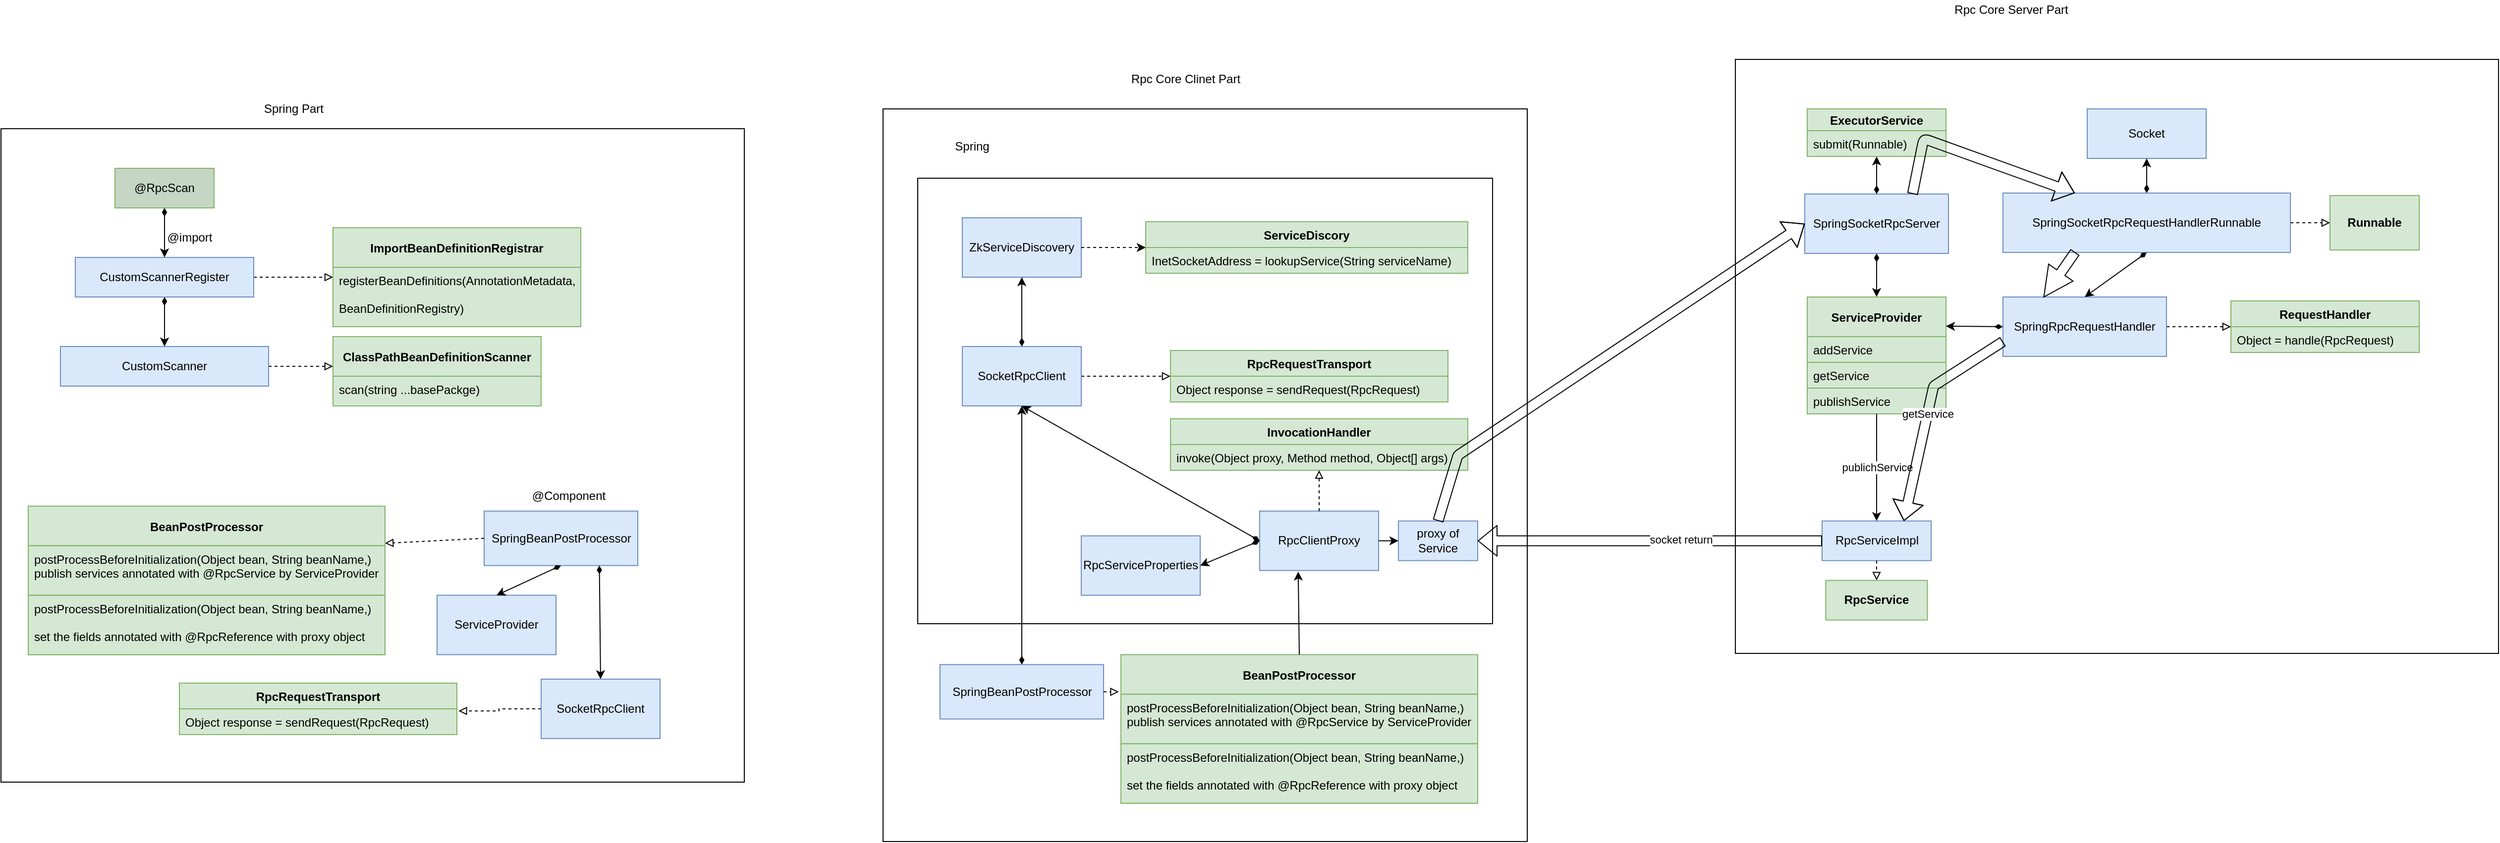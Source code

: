<mxfile version="14.2.5" type="github">
  <diagram id="BumKpP9zG7-PkTxgRSuZ" name="Page-1">
    <mxGraphModel dx="1863" dy="862" grid="1" gridSize="10" guides="1" tooltips="1" connect="1" arrows="1" fold="1" page="0" pageScale="1" pageWidth="1200" pageHeight="1920" math="0" shadow="0">
      <root>
        <mxCell id="0" />
        <mxCell id="1" parent="0" />
        <mxCell id="OFLN6ch1py2yGaiHkbmR-164" value="" style="rounded=0;whiteSpace=wrap;html=1;strokeWidth=1;" vertex="1" parent="1">
          <mxGeometry x="1470" y="230" width="770" height="600" as="geometry" />
        </mxCell>
        <mxCell id="OFLN6ch1py2yGaiHkbmR-28" value="" style="rounded=0;whiteSpace=wrap;html=1;" vertex="1" parent="1">
          <mxGeometry x="610" y="280" width="650" height="740" as="geometry" />
        </mxCell>
        <mxCell id="OFLN6ch1py2yGaiHkbmR-104" value="" style="rounded=0;whiteSpace=wrap;html=1;strokeWidth=1;" vertex="1" parent="1">
          <mxGeometry x="645" y="350" width="580" height="450" as="geometry" />
        </mxCell>
        <mxCell id="OFLN6ch1py2yGaiHkbmR-25" value="" style="rounded=0;whiteSpace=wrap;html=1;" vertex="1" parent="1">
          <mxGeometry x="-280" y="300" width="750" height="660" as="geometry" />
        </mxCell>
        <mxCell id="OFLN6ch1py2yGaiHkbmR-8" value="" style="edgeStyle=orthogonalEdgeStyle;rounded=0;orthogonalLoop=1;jettySize=auto;html=1;startArrow=diamondThin;startFill=1;" edge="1" parent="1" source="OFLN6ch1py2yGaiHkbmR-2" target="OFLN6ch1py2yGaiHkbmR-7">
          <mxGeometry relative="1" as="geometry" />
        </mxCell>
        <mxCell id="OFLN6ch1py2yGaiHkbmR-12" value="" style="edgeStyle=orthogonalEdgeStyle;rounded=0;orthogonalLoop=1;jettySize=auto;html=1;startArrow=none;startFill=0;endArrow=block;endFill=0;dashed=1;" edge="1" parent="1" source="OFLN6ch1py2yGaiHkbmR-2">
          <mxGeometry relative="1" as="geometry">
            <mxPoint x="55" y="450" as="targetPoint" />
          </mxGeometry>
        </mxCell>
        <mxCell id="OFLN6ch1py2yGaiHkbmR-2" value="CustomScannerRegister" style="rounded=0;whiteSpace=wrap;html=1;fillColor=#dae8fc;strokeColor=#6c8ebf;" vertex="1" parent="1">
          <mxGeometry x="-205" y="430" width="180" height="40" as="geometry" />
        </mxCell>
        <mxCell id="OFLN6ch1py2yGaiHkbmR-3" value="&lt;div&gt;@RpcScan&lt;/div&gt;" style="rounded=0;whiteSpace=wrap;html=1;strokeColor=#82b366;fillColor=#C5D6C4;" vertex="1" parent="1">
          <mxGeometry x="-165" y="340" width="100" height="40" as="geometry" />
        </mxCell>
        <mxCell id="OFLN6ch1py2yGaiHkbmR-4" value="" style="endArrow=classic;html=1;exitX=0.5;exitY=1;exitDx=0;exitDy=0;startArrow=diamondThin;startFill=1;endFill=1;" edge="1" parent="1" source="OFLN6ch1py2yGaiHkbmR-3" target="OFLN6ch1py2yGaiHkbmR-2">
          <mxGeometry width="50" height="50" relative="1" as="geometry">
            <mxPoint x="-10" y="420" as="sourcePoint" />
            <mxPoint x="40" y="370" as="targetPoint" />
          </mxGeometry>
        </mxCell>
        <mxCell id="OFLN6ch1py2yGaiHkbmR-14" value="" style="edgeStyle=orthogonalEdgeStyle;rounded=0;orthogonalLoop=1;jettySize=auto;html=1;dashed=1;startArrow=none;startFill=0;endArrow=block;endFill=0;" edge="1" parent="1" source="OFLN6ch1py2yGaiHkbmR-7">
          <mxGeometry relative="1" as="geometry">
            <mxPoint x="55" y="540" as="targetPoint" />
          </mxGeometry>
        </mxCell>
        <mxCell id="OFLN6ch1py2yGaiHkbmR-7" value="CustomScanner" style="whiteSpace=wrap;html=1;rounded=0;fillColor=#dae8fc;strokeColor=#6c8ebf;" vertex="1" parent="1">
          <mxGeometry x="-220" y="520" width="210" height="40" as="geometry" />
        </mxCell>
        <mxCell id="OFLN6ch1py2yGaiHkbmR-15" value="@import" style="text;html=1;align=center;verticalAlign=middle;resizable=0;points=[];autosize=1;" vertex="1" parent="1">
          <mxGeometry x="-120" y="400" width="60" height="20" as="geometry" />
        </mxCell>
        <mxCell id="OFLN6ch1py2yGaiHkbmR-17" value="SpringBeanPostProcessor" style="whiteSpace=wrap;html=1;rounded=0;strokeColor=#6c8ebf;fillColor=#dae8fc;" vertex="1" parent="1">
          <mxGeometry x="207.5" y="686.25" width="155" height="55" as="geometry" />
        </mxCell>
        <mxCell id="OFLN6ch1py2yGaiHkbmR-19" value="" style="endArrow=block;html=1;dashed=1;exitX=0;exitY=0.5;exitDx=0;exitDy=0;entryX=1;entryY=0.25;entryDx=0;entryDy=0;endFill=0;" edge="1" parent="1" source="OFLN6ch1py2yGaiHkbmR-17" target="OFLN6ch1py2yGaiHkbmR-50">
          <mxGeometry width="50" height="50" relative="1" as="geometry">
            <mxPoint x="-20" y="755" as="sourcePoint" />
            <mxPoint x="50" y="795" as="targetPoint" />
          </mxGeometry>
        </mxCell>
        <mxCell id="OFLN6ch1py2yGaiHkbmR-20" value="ServiceProvider" style="whiteSpace=wrap;html=1;rounded=0;strokeColor=#6c8ebf;fillColor=#dae8fc;" vertex="1" parent="1">
          <mxGeometry x="160" y="771.25" width="120" height="60" as="geometry" />
        </mxCell>
        <mxCell id="OFLN6ch1py2yGaiHkbmR-24" value="" style="endArrow=classic;startArrow=diamondThin;html=1;startFill=1;exitX=0.5;exitY=1;exitDx=0;exitDy=0;entryX=0.5;entryY=0;entryDx=0;entryDy=0;" edge="1" parent="1" source="OFLN6ch1py2yGaiHkbmR-17" target="OFLN6ch1py2yGaiHkbmR-20">
          <mxGeometry width="50" height="50" relative="1" as="geometry">
            <mxPoint x="-190" y="855" as="sourcePoint" />
            <mxPoint x="-140" y="805" as="targetPoint" />
          </mxGeometry>
        </mxCell>
        <mxCell id="OFLN6ch1py2yGaiHkbmR-26" value="@Component" style="text;html=1;strokeColor=none;fillColor=none;align=center;verticalAlign=middle;whiteSpace=wrap;rounded=0;" vertex="1" parent="1">
          <mxGeometry x="257.5" y="661.25" width="70" height="20" as="geometry" />
        </mxCell>
        <mxCell id="OFLN6ch1py2yGaiHkbmR-27" value="&lt;div&gt;Spring Part&lt;/div&gt;" style="text;html=1;align=center;verticalAlign=middle;resizable=0;points=[];autosize=1;" vertex="1" parent="1">
          <mxGeometry x="-25" y="270" width="80" height="20" as="geometry" />
        </mxCell>
        <mxCell id="OFLN6ch1py2yGaiHkbmR-29" value="Rpc Core Clinet Part" style="text;html=1;align=center;verticalAlign=middle;resizable=0;points=[];autosize=1;" vertex="1" parent="1">
          <mxGeometry x="850" y="240" width="130" height="20" as="geometry" />
        </mxCell>
        <mxCell id="OFLN6ch1py2yGaiHkbmR-31" value="Rpc Core Server Part" style="text;html=1;align=center;verticalAlign=middle;resizable=0;points=[];autosize=1;" vertex="1" parent="1">
          <mxGeometry x="1682.5" y="170" width="130" height="20" as="geometry" />
        </mxCell>
        <mxCell id="OFLN6ch1py2yGaiHkbmR-34" value="" style="edgeStyle=orthogonalEdgeStyle;rounded=0;orthogonalLoop=1;jettySize=auto;html=1;startArrow=none;startFill=0;endArrow=block;endFill=0;dashed=1;entryX=0;entryY=0.5;entryDx=0;entryDy=0;" edge="1" parent="1" source="OFLN6ch1py2yGaiHkbmR-32" target="OFLN6ch1py2yGaiHkbmR-54">
          <mxGeometry relative="1" as="geometry">
            <mxPoint x="890.0" y="400" as="targetPoint" />
          </mxGeometry>
        </mxCell>
        <mxCell id="OFLN6ch1py2yGaiHkbmR-42" value="" style="edgeStyle=orthogonalEdgeStyle;rounded=0;orthogonalLoop=1;jettySize=auto;html=1;startArrow=diamondThin;startFill=1;endArrow=classic;endFill=1;" edge="1" parent="1" source="OFLN6ch1py2yGaiHkbmR-32" target="OFLN6ch1py2yGaiHkbmR-41">
          <mxGeometry relative="1" as="geometry" />
        </mxCell>
        <mxCell id="OFLN6ch1py2yGaiHkbmR-32" value="SocketRpcClient" style="rounded=0;whiteSpace=wrap;html=1;fillColor=#dae8fc;strokeColor=#6c8ebf;" vertex="1" parent="1">
          <mxGeometry x="690" y="520" width="120" height="60" as="geometry" />
        </mxCell>
        <mxCell id="OFLN6ch1py2yGaiHkbmR-41" value="ZkServiceDiscovery" style="whiteSpace=wrap;html=1;rounded=0;strokeColor=#6c8ebf;fillColor=#dae8fc;" vertex="1" parent="1">
          <mxGeometry x="690" y="390" width="120" height="60" as="geometry" />
        </mxCell>
        <mxCell id="OFLN6ch1py2yGaiHkbmR-44" value="ClassPathBeanDefinitionScanner" style="swimlane;fontStyle=1;childLayout=stackLayout;horizontal=1;startSize=40;fillColor=#d5e8d4;horizontalStack=0;resizeParent=1;resizeParentMax=0;resizeLast=0;collapsible=1;marginBottom=0;strokeWidth=1;strokeColor=#82b366;" vertex="1" parent="1">
          <mxGeometry x="55" y="510" width="210" height="70" as="geometry">
            <mxRectangle x="-320" y="390" width="50" height="40" as="alternateBounds" />
          </mxGeometry>
        </mxCell>
        <mxCell id="OFLN6ch1py2yGaiHkbmR-46" value="scan(string ...basePackge)" style="text;strokeColor=#82b366;fillColor=#d5e8d4;align=left;verticalAlign=top;spacingLeft=4;spacingRight=4;overflow=hidden;rotatable=0;points=[[0,0.5],[1,0.5]];portConstraint=eastwest;" vertex="1" parent="OFLN6ch1py2yGaiHkbmR-44">
          <mxGeometry y="40" width="210" height="30" as="geometry" />
        </mxCell>
        <mxCell id="OFLN6ch1py2yGaiHkbmR-48" value="ImportBeanDefinitionRegistrar" style="swimlane;fontStyle=1;childLayout=stackLayout;horizontal=1;startSize=40;fillColor=#d5e8d4;horizontalStack=0;resizeParent=1;resizeParentMax=0;resizeLast=0;collapsible=1;marginBottom=0;strokeWidth=1;strokeColor=#82b366;" vertex="1" parent="1">
          <mxGeometry x="55" y="400" width="250" height="100" as="geometry">
            <mxRectangle x="-320" y="390" width="50" height="40" as="alternateBounds" />
          </mxGeometry>
        </mxCell>
        <mxCell id="OFLN6ch1py2yGaiHkbmR-49" value="registerBeanDefinitions(AnnotationMetadata, &#xa;&#xa;BeanDefinitionRegistry)" style="text;strokeColor=#82b366;fillColor=#d5e8d4;align=left;verticalAlign=top;spacingLeft=4;spacingRight=4;overflow=hidden;rotatable=0;points=[[0,0.5],[1,0.5]];portConstraint=eastwest;" vertex="1" parent="OFLN6ch1py2yGaiHkbmR-48">
          <mxGeometry y="40" width="250" height="60" as="geometry" />
        </mxCell>
        <mxCell id="OFLN6ch1py2yGaiHkbmR-50" value="BeanPostProcessor" style="swimlane;fontStyle=1;childLayout=stackLayout;horizontal=1;startSize=40;fillColor=#d5e8d4;horizontalStack=0;resizeParent=1;resizeParentMax=0;resizeLast=0;collapsible=1;marginBottom=0;strokeWidth=1;strokeColor=#82b366;" vertex="1" parent="1">
          <mxGeometry x="-252.5" y="681.25" width="360" height="150" as="geometry">
            <mxRectangle x="-690" y="645" width="250" height="40" as="alternateBounds" />
          </mxGeometry>
        </mxCell>
        <mxCell id="OFLN6ch1py2yGaiHkbmR-51" value="postProcessBeforeInitialization(Object bean, String beanName,)&#xa;publish services annotated with @RpcService by ServiceProvider" style="text;strokeColor=#82b366;fillColor=#d5e8d4;align=left;verticalAlign=top;spacingLeft=4;spacingRight=4;overflow=hidden;rotatable=0;points=[[0,0.5],[1,0.5]];portConstraint=eastwest;" vertex="1" parent="OFLN6ch1py2yGaiHkbmR-50">
          <mxGeometry y="40" width="360" height="50" as="geometry" />
        </mxCell>
        <mxCell id="OFLN6ch1py2yGaiHkbmR-53" value="postProcessBeforeInitialization(Object bean, String beanName,) &#xa;&#xa;set the fields annotated with @RpcReference with proxy object" style="text;strokeColor=#82b366;fillColor=#d5e8d4;align=left;verticalAlign=top;spacingLeft=4;spacingRight=4;overflow=hidden;rotatable=0;points=[[0,0.5],[1,0.5]];portConstraint=eastwest;" vertex="1" parent="OFLN6ch1py2yGaiHkbmR-50">
          <mxGeometry y="90" width="360" height="60" as="geometry" />
        </mxCell>
        <mxCell id="OFLN6ch1py2yGaiHkbmR-54" value="RpcRequestTransport" style="swimlane;fontStyle=1;childLayout=stackLayout;horizontal=1;startSize=26;fillColor=#d5e8d4;horizontalStack=0;resizeParent=1;resizeParentMax=0;resizeLast=0;collapsible=1;marginBottom=0;strokeWidth=1;strokeColor=#82b366;" vertex="1" parent="1">
          <mxGeometry x="900" y="524" width="280" height="52" as="geometry" />
        </mxCell>
        <mxCell id="OFLN6ch1py2yGaiHkbmR-55" value="Object response = sendRequest(RpcRequest)" style="text;strokeColor=#82b366;fillColor=#d5e8d4;align=left;verticalAlign=top;spacingLeft=4;spacingRight=4;overflow=hidden;rotatable=0;points=[[0,0.5],[1,0.5]];portConstraint=eastwest;" vertex="1" parent="OFLN6ch1py2yGaiHkbmR-54">
          <mxGeometry y="26" width="280" height="26" as="geometry" />
        </mxCell>
        <mxCell id="OFLN6ch1py2yGaiHkbmR-58" value="ServiceDiscory" style="swimlane;fontStyle=1;childLayout=stackLayout;horizontal=1;startSize=26;fillColor=#d5e8d4;horizontalStack=0;resizeParent=1;resizeParentMax=0;resizeLast=0;collapsible=1;marginBottom=0;strokeWidth=1;strokeColor=#82b366;" vertex="1" parent="1">
          <mxGeometry x="875" y="394" width="325" height="52" as="geometry" />
        </mxCell>
        <mxCell id="OFLN6ch1py2yGaiHkbmR-61" value="InetSocketAddress = lookupService(String serviceName)" style="text;strokeColor=#82b366;fillColor=#d5e8d4;align=left;verticalAlign=top;spacingLeft=4;spacingRight=4;overflow=hidden;rotatable=0;points=[[0,0.5],[1,0.5]];portConstraint=eastwest;" vertex="1" parent="OFLN6ch1py2yGaiHkbmR-58">
          <mxGeometry y="26" width="325" height="26" as="geometry" />
        </mxCell>
        <mxCell id="OFLN6ch1py2yGaiHkbmR-62" value="" style="endArrow=classic;html=1;dashed=1;exitX=1;exitY=0.5;exitDx=0;exitDy=0;entryX=0;entryY=0.5;entryDx=0;entryDy=0;" edge="1" parent="1" source="OFLN6ch1py2yGaiHkbmR-41" target="OFLN6ch1py2yGaiHkbmR-58">
          <mxGeometry width="50" height="50" relative="1" as="geometry">
            <mxPoint x="940" y="480" as="sourcePoint" />
            <mxPoint x="990" y="430" as="targetPoint" />
          </mxGeometry>
        </mxCell>
        <mxCell id="OFLN6ch1py2yGaiHkbmR-64" value="SpringSocketRpcServer" style="rounded=0;whiteSpace=wrap;html=1;strokeWidth=1;fillColor=#dae8fc;strokeColor=#6c8ebf;" vertex="1" parent="1">
          <mxGeometry x="1540" y="366" width="145" height="60" as="geometry" />
        </mxCell>
        <mxCell id="OFLN6ch1py2yGaiHkbmR-70" value="" style="endArrow=classic;html=1;exitX=0.5;exitY=1;exitDx=0;exitDy=0;entryX=0.5;entryY=0;entryDx=0;entryDy=0;endFill=1;startArrow=diamondThin;startFill=1;" edge="1" parent="1" source="OFLN6ch1py2yGaiHkbmR-64" target="OFLN6ch1py2yGaiHkbmR-93">
          <mxGeometry width="50" height="50" relative="1" as="geometry">
            <mxPoint x="1587.5" y="470" as="sourcePoint" />
            <mxPoint x="1690" y="514" as="targetPoint" />
          </mxGeometry>
        </mxCell>
        <mxCell id="OFLN6ch1py2yGaiHkbmR-71" value="" style="endArrow=classic;html=1;exitX=0.5;exitY=0;exitDx=0;exitDy=0;endFill=1;startArrow=diamondThin;startFill=1;entryX=0.5;entryY=1;entryDx=0;entryDy=0;" edge="1" parent="1" source="OFLN6ch1py2yGaiHkbmR-64" target="OFLN6ch1py2yGaiHkbmR-98">
          <mxGeometry width="50" height="50" relative="1" as="geometry">
            <mxPoint x="1612.5" y="426" as="sourcePoint" />
            <mxPoint x="1612.5" y="310" as="targetPoint" />
          </mxGeometry>
        </mxCell>
        <mxCell id="OFLN6ch1py2yGaiHkbmR-74" value="" style="edgeStyle=orthogonalEdgeStyle;rounded=0;orthogonalLoop=1;jettySize=auto;html=1;startArrow=none;startFill=0;endArrow=block;endFill=0;dashed=1;" edge="1" parent="1" source="OFLN6ch1py2yGaiHkbmR-72" target="OFLN6ch1py2yGaiHkbmR-73">
          <mxGeometry relative="1" as="geometry" />
        </mxCell>
        <mxCell id="OFLN6ch1py2yGaiHkbmR-72" value="SpringSocketRpcRequestHandlerRunnable" style="rounded=0;whiteSpace=wrap;html=1;strokeWidth=1;fillColor=#dae8fc;strokeColor=#6c8ebf;" vertex="1" parent="1">
          <mxGeometry x="1740" y="365" width="290" height="60" as="geometry" />
        </mxCell>
        <mxCell id="OFLN6ch1py2yGaiHkbmR-73" value="&lt;b&gt;Runnable&lt;/b&gt;" style="whiteSpace=wrap;html=1;rounded=0;strokeColor=#82b366;strokeWidth=1;fillColor=#d5e8d4;" vertex="1" parent="1">
          <mxGeometry x="2070" y="367.5" width="90" height="55" as="geometry" />
        </mxCell>
        <mxCell id="OFLN6ch1py2yGaiHkbmR-75" value="Socket" style="whiteSpace=wrap;html=1;rounded=0;strokeColor=#6c8ebf;strokeWidth=1;fillColor=#dae8fc;" vertex="1" parent="1">
          <mxGeometry x="1825" y="280" width="120" height="50" as="geometry" />
        </mxCell>
        <mxCell id="OFLN6ch1py2yGaiHkbmR-80" value="" style="edgeStyle=orthogonalEdgeStyle;rounded=0;orthogonalLoop=1;jettySize=auto;html=1;dashed=1;startArrow=none;startFill=0;endArrow=block;endFill=0;entryX=0;entryY=0.5;entryDx=0;entryDy=0;exitX=1;exitY=0.5;exitDx=0;exitDy=0;" edge="1" parent="1" source="OFLN6ch1py2yGaiHkbmR-76" target="OFLN6ch1py2yGaiHkbmR-84">
          <mxGeometry relative="1" as="geometry">
            <mxPoint x="2202.5" y="515" as="targetPoint" />
          </mxGeometry>
        </mxCell>
        <mxCell id="OFLN6ch1py2yGaiHkbmR-76" value="SpringRpcRequestHandler" style="whiteSpace=wrap;html=1;rounded=0;strokeColor=#6c8ebf;strokeWidth=1;fillColor=#dae8fc;" vertex="1" parent="1">
          <mxGeometry x="1740" y="470" width="165" height="60" as="geometry" />
        </mxCell>
        <mxCell id="OFLN6ch1py2yGaiHkbmR-77" value="" style="endArrow=classic;html=1;exitX=0.5;exitY=0;exitDx=0;exitDy=0;entryX=0.5;entryY=1;entryDx=0;entryDy=0;endFill=1;startArrow=diamondThin;startFill=1;" edge="1" parent="1" target="OFLN6ch1py2yGaiHkbmR-75" source="OFLN6ch1py2yGaiHkbmR-72">
          <mxGeometry width="50" height="50" relative="1" as="geometry">
            <mxPoint x="1912.5" y="461" as="sourcePoint" />
            <mxPoint x="1937.5" y="455" as="targetPoint" />
          </mxGeometry>
        </mxCell>
        <mxCell id="OFLN6ch1py2yGaiHkbmR-78" value="" style="endArrow=classic;html=1;exitX=0.5;exitY=1;exitDx=0;exitDy=0;entryX=0.5;entryY=0;entryDx=0;entryDy=0;endFill=1;startArrow=diamondThin;startFill=1;" edge="1" parent="1" target="OFLN6ch1py2yGaiHkbmR-76" source="OFLN6ch1py2yGaiHkbmR-72">
          <mxGeometry width="50" height="50" relative="1" as="geometry">
            <mxPoint x="1912.5" y="461" as="sourcePoint" />
            <mxPoint x="1810" y="525" as="targetPoint" />
          </mxGeometry>
        </mxCell>
        <mxCell id="OFLN6ch1py2yGaiHkbmR-84" value="RequestHandler" style="swimlane;fontStyle=1;childLayout=stackLayout;horizontal=1;startSize=26;fillColor=#d5e8d4;horizontalStack=0;resizeParent=1;resizeParentMax=0;resizeLast=0;collapsible=1;marginBottom=0;strokeWidth=1;strokeColor=#82b366;" vertex="1" parent="1">
          <mxGeometry x="1970" y="474" width="190" height="52" as="geometry" />
        </mxCell>
        <mxCell id="OFLN6ch1py2yGaiHkbmR-85" value="Object = handle(RpcRequest)" style="text;strokeColor=#82b366;fillColor=#d5e8d4;align=left;verticalAlign=top;spacingLeft=4;spacingRight=4;overflow=hidden;rotatable=0;points=[[0,0.5],[1,0.5]];portConstraint=eastwest;" vertex="1" parent="OFLN6ch1py2yGaiHkbmR-84">
          <mxGeometry y="26" width="190" height="26" as="geometry" />
        </mxCell>
        <mxCell id="OFLN6ch1py2yGaiHkbmR-93" value="ServiceProvider" style="swimlane;fontStyle=1;childLayout=stackLayout;horizontal=1;startSize=40;fillColor=#d5e8d4;horizontalStack=0;resizeParent=1;resizeParentMax=0;resizeLast=0;collapsible=1;marginBottom=0;strokeWidth=1;strokeColor=#82b366;" vertex="1" parent="1">
          <mxGeometry x="1542.5" y="470" width="140" height="118" as="geometry" />
        </mxCell>
        <mxCell id="OFLN6ch1py2yGaiHkbmR-94" value="addService" style="text;strokeColor=#82b366;fillColor=#d5e8d4;align=left;verticalAlign=top;spacingLeft=4;spacingRight=4;overflow=hidden;rotatable=0;points=[[0,0.5],[1,0.5]];portConstraint=eastwest;" vertex="1" parent="OFLN6ch1py2yGaiHkbmR-93">
          <mxGeometry y="40" width="140" height="26" as="geometry" />
        </mxCell>
        <mxCell id="OFLN6ch1py2yGaiHkbmR-95" value="getService" style="text;strokeColor=#82b366;fillColor=#d5e8d4;align=left;verticalAlign=top;spacingLeft=4;spacingRight=4;overflow=hidden;rotatable=0;points=[[0,0.5],[1,0.5]];portConstraint=eastwest;" vertex="1" parent="OFLN6ch1py2yGaiHkbmR-93">
          <mxGeometry y="66" width="140" height="26" as="geometry" />
        </mxCell>
        <mxCell id="OFLN6ch1py2yGaiHkbmR-96" value="publishService" style="text;strokeColor=#82b366;fillColor=#d5e8d4;align=left;verticalAlign=top;spacingLeft=4;spacingRight=4;overflow=hidden;rotatable=0;points=[[0,0.5],[1,0.5]];portConstraint=eastwest;" vertex="1" parent="OFLN6ch1py2yGaiHkbmR-93">
          <mxGeometry y="92" width="140" height="26" as="geometry" />
        </mxCell>
        <mxCell id="OFLN6ch1py2yGaiHkbmR-97" value="" style="endArrow=classic;html=1;exitX=0;exitY=0.5;exitDx=0;exitDy=0;entryX=1;entryY=0.25;entryDx=0;entryDy=0;endFill=1;startArrow=diamondThin;startFill=1;" edge="1" parent="1" source="OFLN6ch1py2yGaiHkbmR-76" target="OFLN6ch1py2yGaiHkbmR-93">
          <mxGeometry width="50" height="50" relative="1" as="geometry">
            <mxPoint x="1542.5" y="426.0" as="sourcePoint" />
            <mxPoint x="1670" y="580.0" as="targetPoint" />
          </mxGeometry>
        </mxCell>
        <mxCell id="OFLN6ch1py2yGaiHkbmR-98" value="ExecutorService" style="swimlane;fontStyle=1;childLayout=stackLayout;horizontal=1;startSize=22;fillColor=#d5e8d4;horizontalStack=0;resizeParent=1;resizeParentMax=0;resizeLast=0;collapsible=1;marginBottom=0;strokeWidth=1;strokeColor=#82b366;" vertex="1" parent="1">
          <mxGeometry x="1542.5" y="280" width="140" height="48" as="geometry" />
        </mxCell>
        <mxCell id="OFLN6ch1py2yGaiHkbmR-99" value="submit(Runnable)" style="text;strokeColor=#82b366;fillColor=#d5e8d4;align=left;verticalAlign=top;spacingLeft=4;spacingRight=4;overflow=hidden;rotatable=0;points=[[0,0.5],[1,0.5]];portConstraint=eastwest;" vertex="1" parent="OFLN6ch1py2yGaiHkbmR-98">
          <mxGeometry y="22" width="140" height="26" as="geometry" />
        </mxCell>
        <mxCell id="OFLN6ch1py2yGaiHkbmR-105" value="Spring" style="text;html=1;strokeColor=none;fillColor=none;align=center;verticalAlign=middle;whiteSpace=wrap;rounded=0;" vertex="1" parent="1">
          <mxGeometry x="680" y="308" width="40" height="20" as="geometry" />
        </mxCell>
        <mxCell id="OFLN6ch1py2yGaiHkbmR-112" value="" style="endArrow=classic;startArrow=diamondThin;html=1;startFill=1;exitX=0.75;exitY=1;exitDx=0;exitDy=0;entryX=0.5;entryY=0;entryDx=0;entryDy=0;" edge="1" parent="1" source="OFLN6ch1py2yGaiHkbmR-17" target="OFLN6ch1py2yGaiHkbmR-117">
          <mxGeometry width="50" height="50" relative="1" as="geometry">
            <mxPoint x="285" y="741.25" as="sourcePoint" />
            <mxPoint x="520" y="690" as="targetPoint" />
          </mxGeometry>
        </mxCell>
        <mxCell id="OFLN6ch1py2yGaiHkbmR-116" value="" style="edgeStyle=orthogonalEdgeStyle;rounded=0;orthogonalLoop=1;jettySize=auto;html=1;startArrow=none;startFill=0;endArrow=block;endFill=0;dashed=1;entryX=1.006;entryY=0.082;entryDx=0;entryDy=0;entryPerimeter=0;" edge="1" parent="1" source="OFLN6ch1py2yGaiHkbmR-117" target="OFLN6ch1py2yGaiHkbmR-119">
          <mxGeometry relative="1" as="geometry">
            <mxPoint x="490.0" y="740" as="targetPoint" />
          </mxGeometry>
        </mxCell>
        <mxCell id="OFLN6ch1py2yGaiHkbmR-117" value="SocketRpcClient" style="rounded=0;whiteSpace=wrap;html=1;fillColor=#dae8fc;strokeColor=#6c8ebf;" vertex="1" parent="1">
          <mxGeometry x="265" y="856" width="120" height="60" as="geometry" />
        </mxCell>
        <mxCell id="OFLN6ch1py2yGaiHkbmR-118" value="RpcRequestTransport" style="swimlane;fontStyle=1;childLayout=stackLayout;horizontal=1;startSize=26;fillColor=#d5e8d4;horizontalStack=0;resizeParent=1;resizeParentMax=0;resizeLast=0;collapsible=1;marginBottom=0;strokeWidth=1;strokeColor=#82b366;" vertex="1" parent="1">
          <mxGeometry x="-100" y="860" width="280" height="52" as="geometry" />
        </mxCell>
        <mxCell id="OFLN6ch1py2yGaiHkbmR-119" value="Object response = sendRequest(RpcRequest)" style="text;strokeColor=#82b366;fillColor=#d5e8d4;align=left;verticalAlign=top;spacingLeft=4;spacingRight=4;overflow=hidden;rotatable=0;points=[[0,0.5],[1,0.5]];portConstraint=eastwest;" vertex="1" parent="OFLN6ch1py2yGaiHkbmR-118">
          <mxGeometry y="26" width="280" height="26" as="geometry" />
        </mxCell>
        <mxCell id="OFLN6ch1py2yGaiHkbmR-122" value="SpringBeanPostProcessor" style="whiteSpace=wrap;html=1;rounded=0;strokeColor=#6c8ebf;fillColor=#dae8fc;" vertex="1" parent="1">
          <mxGeometry x="667.5" y="841.25" width="165" height="55" as="geometry" />
        </mxCell>
        <mxCell id="OFLN6ch1py2yGaiHkbmR-124" value="BeanPostProcessor" style="swimlane;fontStyle=1;childLayout=stackLayout;horizontal=1;startSize=40;fillColor=#d5e8d4;horizontalStack=0;resizeParent=1;resizeParentMax=0;resizeLast=0;collapsible=1;marginBottom=0;strokeWidth=1;strokeColor=#82b366;" vertex="1" parent="1">
          <mxGeometry x="850" y="831.25" width="360" height="150" as="geometry">
            <mxRectangle x="-690" y="645" width="250" height="40" as="alternateBounds" />
          </mxGeometry>
        </mxCell>
        <mxCell id="OFLN6ch1py2yGaiHkbmR-125" value="postProcessBeforeInitialization(Object bean, String beanName,)&#xa;publish services annotated with @RpcService by ServiceProvider" style="text;strokeColor=#82b366;fillColor=#d5e8d4;align=left;verticalAlign=top;spacingLeft=4;spacingRight=4;overflow=hidden;rotatable=0;points=[[0,0.5],[1,0.5]];portConstraint=eastwest;" vertex="1" parent="OFLN6ch1py2yGaiHkbmR-124">
          <mxGeometry y="40" width="360" height="50" as="geometry" />
        </mxCell>
        <mxCell id="OFLN6ch1py2yGaiHkbmR-126" value="postProcessBeforeInitialization(Object bean, String beanName,) &#xa;&#xa;set the fields annotated with @RpcReference with proxy object" style="text;strokeColor=#82b366;fillColor=#d5e8d4;align=left;verticalAlign=top;spacingLeft=4;spacingRight=4;overflow=hidden;rotatable=0;points=[[0,0.5],[1,0.5]];portConstraint=eastwest;" vertex="1" parent="OFLN6ch1py2yGaiHkbmR-124">
          <mxGeometry y="90" width="360" height="60" as="geometry" />
        </mxCell>
        <mxCell id="OFLN6ch1py2yGaiHkbmR-127" value="" style="edgeStyle=orthogonalEdgeStyle;rounded=0;orthogonalLoop=1;jettySize=auto;html=1;startArrow=none;startFill=0;endArrow=block;endFill=0;dashed=1;entryX=-0.006;entryY=-0.045;entryDx=0;entryDy=0;exitX=1;exitY=0.5;exitDx=0;exitDy=0;entryPerimeter=0;" edge="1" parent="1" source="OFLN6ch1py2yGaiHkbmR-122" target="OFLN6ch1py2yGaiHkbmR-125">
          <mxGeometry relative="1" as="geometry">
            <mxPoint x="820" y="730" as="sourcePoint" />
            <mxPoint x="910" y="730" as="targetPoint" />
          </mxGeometry>
        </mxCell>
        <mxCell id="OFLN6ch1py2yGaiHkbmR-128" value="" style="endArrow=classic;startArrow=diamondThin;html=1;startFill=1;exitX=0.5;exitY=0;exitDx=0;exitDy=0;entryX=0.5;entryY=1;entryDx=0;entryDy=0;" edge="1" parent="1" source="OFLN6ch1py2yGaiHkbmR-122" target="OFLN6ch1py2yGaiHkbmR-32">
          <mxGeometry width="50" height="50" relative="1" as="geometry">
            <mxPoint x="731.88" y="686.25" as="sourcePoint" />
            <mxPoint x="733.13" y="801.0" as="targetPoint" />
          </mxGeometry>
        </mxCell>
        <mxCell id="OFLN6ch1py2yGaiHkbmR-137" value="RpcClientProxy" style="rounded=0;whiteSpace=wrap;html=1;strokeWidth=1;fillColor=#dae8fc;strokeColor=#6c8ebf;" vertex="1" parent="1">
          <mxGeometry x="990" y="686.25" width="120" height="60" as="geometry" />
        </mxCell>
        <mxCell id="OFLN6ch1py2yGaiHkbmR-139" value="InvocationHandler" style="swimlane;fontStyle=1;childLayout=stackLayout;horizontal=1;startSize=26;fillColor=#d5e8d4;horizontalStack=0;resizeParent=1;resizeParentMax=0;resizeLast=0;collapsible=1;marginBottom=0;strokeWidth=1;strokeColor=#82b366;" vertex="1" parent="1">
          <mxGeometry x="900" y="593" width="300" height="52" as="geometry" />
        </mxCell>
        <mxCell id="OFLN6ch1py2yGaiHkbmR-140" value="invoke(Object proxy, Method method, Object[] args)" style="text;strokeColor=#82b366;fillColor=#d5e8d4;align=left;verticalAlign=top;spacingLeft=4;spacingRight=4;overflow=hidden;rotatable=0;points=[[0,0.5],[1,0.5]];portConstraint=eastwest;" vertex="1" parent="OFLN6ch1py2yGaiHkbmR-139">
          <mxGeometry y="26" width="300" height="26" as="geometry" />
        </mxCell>
        <mxCell id="OFLN6ch1py2yGaiHkbmR-143" value="" style="endArrow=block;html=1;dashed=1;endFill=0;exitX=0.5;exitY=0;exitDx=0;exitDy=0;entryX=0.5;entryY=1;entryDx=0;entryDy=0;" edge="1" parent="1" source="OFLN6ch1py2yGaiHkbmR-137" target="OFLN6ch1py2yGaiHkbmR-139">
          <mxGeometry width="50" height="50" relative="1" as="geometry">
            <mxPoint x="880" y="730" as="sourcePoint" />
            <mxPoint x="970" y="650" as="targetPoint" />
          </mxGeometry>
        </mxCell>
        <mxCell id="OFLN6ch1py2yGaiHkbmR-144" value="" style="endArrow=classic;html=1;startArrow=diamondThin;startFill=1;exitX=0;exitY=0.5;exitDx=0;exitDy=0;entryX=0.5;entryY=1;entryDx=0;entryDy=0;" edge="1" parent="1" source="OFLN6ch1py2yGaiHkbmR-137" target="OFLN6ch1py2yGaiHkbmR-32">
          <mxGeometry width="50" height="50" relative="1" as="geometry">
            <mxPoint x="880" y="730" as="sourcePoint" />
            <mxPoint x="930" y="680" as="targetPoint" />
          </mxGeometry>
        </mxCell>
        <mxCell id="OFLN6ch1py2yGaiHkbmR-145" value="RpcServiceProperties" style="rounded=0;whiteSpace=wrap;html=1;strokeWidth=1;fillColor=#dae8fc;strokeColor=#6c8ebf;" vertex="1" parent="1">
          <mxGeometry x="810" y="711.25" width="120" height="60" as="geometry" />
        </mxCell>
        <mxCell id="OFLN6ch1py2yGaiHkbmR-146" value="" style="endArrow=classic;html=1;startArrow=diamondThin;startFill=1;exitX=0;exitY=0.5;exitDx=0;exitDy=0;entryX=1;entryY=0.5;entryDx=0;entryDy=0;" edge="1" parent="1" source="OFLN6ch1py2yGaiHkbmR-137" target="OFLN6ch1py2yGaiHkbmR-145">
          <mxGeometry width="50" height="50" relative="1" as="geometry">
            <mxPoint x="920" y="740" as="sourcePoint" />
            <mxPoint x="750" y="580" as="targetPoint" />
          </mxGeometry>
        </mxCell>
        <mxCell id="OFLN6ch1py2yGaiHkbmR-149" value="" style="endArrow=classic;html=1;exitX=0.5;exitY=0;exitDx=0;exitDy=0;entryX=0.324;entryY=1.018;entryDx=0;entryDy=0;entryPerimeter=0;" edge="1" parent="1" source="OFLN6ch1py2yGaiHkbmR-124" target="OFLN6ch1py2yGaiHkbmR-137">
          <mxGeometry width="50" height="50" relative="1" as="geometry">
            <mxPoint x="940" y="920" as="sourcePoint" />
            <mxPoint x="950" y="754" as="targetPoint" />
          </mxGeometry>
        </mxCell>
        <mxCell id="OFLN6ch1py2yGaiHkbmR-148" value="" style="endArrow=classic;html=1;exitX=1;exitY=0.5;exitDx=0;exitDy=0;entryX=0;entryY=0.5;entryDx=0;entryDy=0;" edge="1" parent="1" source="OFLN6ch1py2yGaiHkbmR-137" target="OFLN6ch1py2yGaiHkbmR-159">
          <mxGeometry width="50" height="50" relative="1" as="geometry">
            <mxPoint x="880" y="840" as="sourcePoint" />
            <mxPoint x="1085" y="816" as="targetPoint" />
          </mxGeometry>
        </mxCell>
        <mxCell id="OFLN6ch1py2yGaiHkbmR-155" value="RpcServiceImpl" style="rounded=0;whiteSpace=wrap;html=1;strokeWidth=1;fillColor=#dae8fc;strokeColor=#6c8ebf;" vertex="1" parent="1">
          <mxGeometry x="1557.5" y="696.25" width="110" height="40" as="geometry" />
        </mxCell>
        <mxCell id="OFLN6ch1py2yGaiHkbmR-156" value="" style="endArrow=block;html=1;dashed=1;endFill=0;exitX=0.5;exitY=1;exitDx=0;exitDy=0;entryX=0.5;entryY=0;entryDx=0;entryDy=0;" edge="1" parent="1" source="OFLN6ch1py2yGaiHkbmR-155" target="OFLN6ch1py2yGaiHkbmR-157">
          <mxGeometry width="50" height="50" relative="1" as="geometry">
            <mxPoint x="1017.5" y="660.25" as="sourcePoint" />
            <mxPoint x="1002.5" y="790.25" as="targetPoint" />
          </mxGeometry>
        </mxCell>
        <mxCell id="OFLN6ch1py2yGaiHkbmR-157" value="&lt;b&gt;RpcService&lt;/b&gt;" style="rounded=0;whiteSpace=wrap;html=1;strokeWidth=1;fillColor=#d5e8d4;strokeColor=#82b366;" vertex="1" parent="1">
          <mxGeometry x="1561.25" y="756.25" width="102.5" height="40" as="geometry" />
        </mxCell>
        <mxCell id="OFLN6ch1py2yGaiHkbmR-159" value="proxy of Service" style="rounded=0;whiteSpace=wrap;html=1;strokeWidth=1;fillColor=#dae8fc;strokeColor=#6c8ebf;" vertex="1" parent="1">
          <mxGeometry x="1130" y="696.25" width="80" height="40" as="geometry" />
        </mxCell>
        <mxCell id="OFLN6ch1py2yGaiHkbmR-160" value="" style="endArrow=classic;html=1;exitX=0.5;exitY=0;exitDx=0;exitDy=0;entryX=0;entryY=0.5;entryDx=0;entryDy=0;shape=flexArrow;" edge="1" parent="1" source="OFLN6ch1py2yGaiHkbmR-159" target="OFLN6ch1py2yGaiHkbmR-64">
          <mxGeometry width="50" height="50" relative="1" as="geometry">
            <mxPoint x="1230" y="726.25" as="sourcePoint" />
            <mxPoint x="1310" y="680" as="targetPoint" />
            <Array as="points">
              <mxPoint x="1190" y="630" />
            </Array>
          </mxGeometry>
        </mxCell>
        <mxCell id="OFLN6ch1py2yGaiHkbmR-162" value="" style="endArrow=classic;html=1;entryX=1;entryY=0.5;entryDx=0;entryDy=0;exitX=0;exitY=0.5;exitDx=0;exitDy=0;shape=flexArrow;" edge="1" parent="1" source="OFLN6ch1py2yGaiHkbmR-155" target="OFLN6ch1py2yGaiHkbmR-159">
          <mxGeometry width="50" height="50" relative="1" as="geometry">
            <mxPoint x="1560" y="710" as="sourcePoint" />
            <mxPoint x="1250" y="620" as="targetPoint" />
          </mxGeometry>
        </mxCell>
        <mxCell id="OFLN6ch1py2yGaiHkbmR-175" value="socket return" style="edgeLabel;html=1;align=center;verticalAlign=middle;resizable=0;points=[];" vertex="1" connectable="0" parent="OFLN6ch1py2yGaiHkbmR-162">
          <mxGeometry x="-0.178" y="-2" relative="1" as="geometry">
            <mxPoint as="offset" />
          </mxGeometry>
        </mxCell>
        <mxCell id="OFLN6ch1py2yGaiHkbmR-167" value="" style="endArrow=classic;html=1;exitX=0.5;exitY=1;exitDx=0;exitDy=0;entryX=0.5;entryY=0;entryDx=0;entryDy=0;" edge="1" parent="1" source="OFLN6ch1py2yGaiHkbmR-93" target="OFLN6ch1py2yGaiHkbmR-155">
          <mxGeometry relative="1" as="geometry">
            <mxPoint x="1620" y="629.41" as="sourcePoint" />
            <mxPoint x="1720" y="629.41" as="targetPoint" />
          </mxGeometry>
        </mxCell>
        <mxCell id="OFLN6ch1py2yGaiHkbmR-168" value="publichService" style="edgeLabel;resizable=0;html=1;align=center;verticalAlign=middle;" connectable="0" vertex="1" parent="OFLN6ch1py2yGaiHkbmR-167">
          <mxGeometry relative="1" as="geometry" />
        </mxCell>
        <mxCell id="OFLN6ch1py2yGaiHkbmR-169" value="" style="endArrow=classic;html=1;exitX=0.75;exitY=0;exitDx=0;exitDy=0;shape=flexArrow;entryX=0.25;entryY=0;entryDx=0;entryDy=0;" edge="1" parent="1" source="OFLN6ch1py2yGaiHkbmR-64" target="OFLN6ch1py2yGaiHkbmR-72">
          <mxGeometry width="50" height="50" relative="1" as="geometry">
            <mxPoint x="1820" y="540" as="sourcePoint" />
            <mxPoint x="1740" y="396" as="targetPoint" />
            <Array as="points">
              <mxPoint x="1660" y="310" />
            </Array>
          </mxGeometry>
        </mxCell>
        <mxCell id="OFLN6ch1py2yGaiHkbmR-171" value="" style="endArrow=classic;html=1;exitX=0.25;exitY=1;exitDx=0;exitDy=0;entryX=0.25;entryY=0;entryDx=0;entryDy=0;shape=arrow;" edge="1" parent="1" source="OFLN6ch1py2yGaiHkbmR-72" target="OFLN6ch1py2yGaiHkbmR-76">
          <mxGeometry width="50" height="50" relative="1" as="geometry">
            <mxPoint x="1820" y="540" as="sourcePoint" />
            <mxPoint x="1870" y="490" as="targetPoint" />
          </mxGeometry>
        </mxCell>
        <mxCell id="OFLN6ch1py2yGaiHkbmR-173" value="" style="endArrow=classic;html=1;exitX=0;exitY=0.75;exitDx=0;exitDy=0;entryX=0.75;entryY=0;entryDx=0;entryDy=0;shape=flexArrow;" edge="1" parent="1" source="OFLN6ch1py2yGaiHkbmR-76" target="OFLN6ch1py2yGaiHkbmR-155">
          <mxGeometry relative="1" as="geometry">
            <mxPoint x="1772.5" y="578.82" as="sourcePoint" />
            <mxPoint x="1872.5" y="578.82" as="targetPoint" />
            <Array as="points">
              <mxPoint x="1670" y="560" />
            </Array>
          </mxGeometry>
        </mxCell>
        <mxCell id="OFLN6ch1py2yGaiHkbmR-174" value="getService" style="edgeLabel;resizable=0;html=1;align=center;verticalAlign=middle;" connectable="0" vertex="1" parent="OFLN6ch1py2yGaiHkbmR-173">
          <mxGeometry relative="1" as="geometry" />
        </mxCell>
      </root>
    </mxGraphModel>
  </diagram>
</mxfile>
